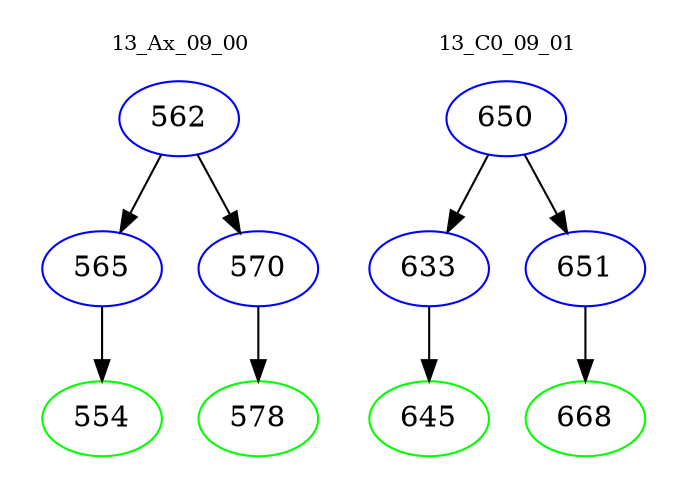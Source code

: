 digraph{
subgraph cluster_0 {
color = white
label = "13_Ax_09_00";
fontsize=10;
T0_562 [label="562", color="blue"]
T0_562 -> T0_565 [color="black"]
T0_565 [label="565", color="blue"]
T0_565 -> T0_554 [color="black"]
T0_554 [label="554", color="green"]
T0_562 -> T0_570 [color="black"]
T0_570 [label="570", color="blue"]
T0_570 -> T0_578 [color="black"]
T0_578 [label="578", color="green"]
}
subgraph cluster_1 {
color = white
label = "13_C0_09_01";
fontsize=10;
T1_650 [label="650", color="blue"]
T1_650 -> T1_633 [color="black"]
T1_633 [label="633", color="blue"]
T1_633 -> T1_645 [color="black"]
T1_645 [label="645", color="green"]
T1_650 -> T1_651 [color="black"]
T1_651 [label="651", color="blue"]
T1_651 -> T1_668 [color="black"]
T1_668 [label="668", color="green"]
}
}
